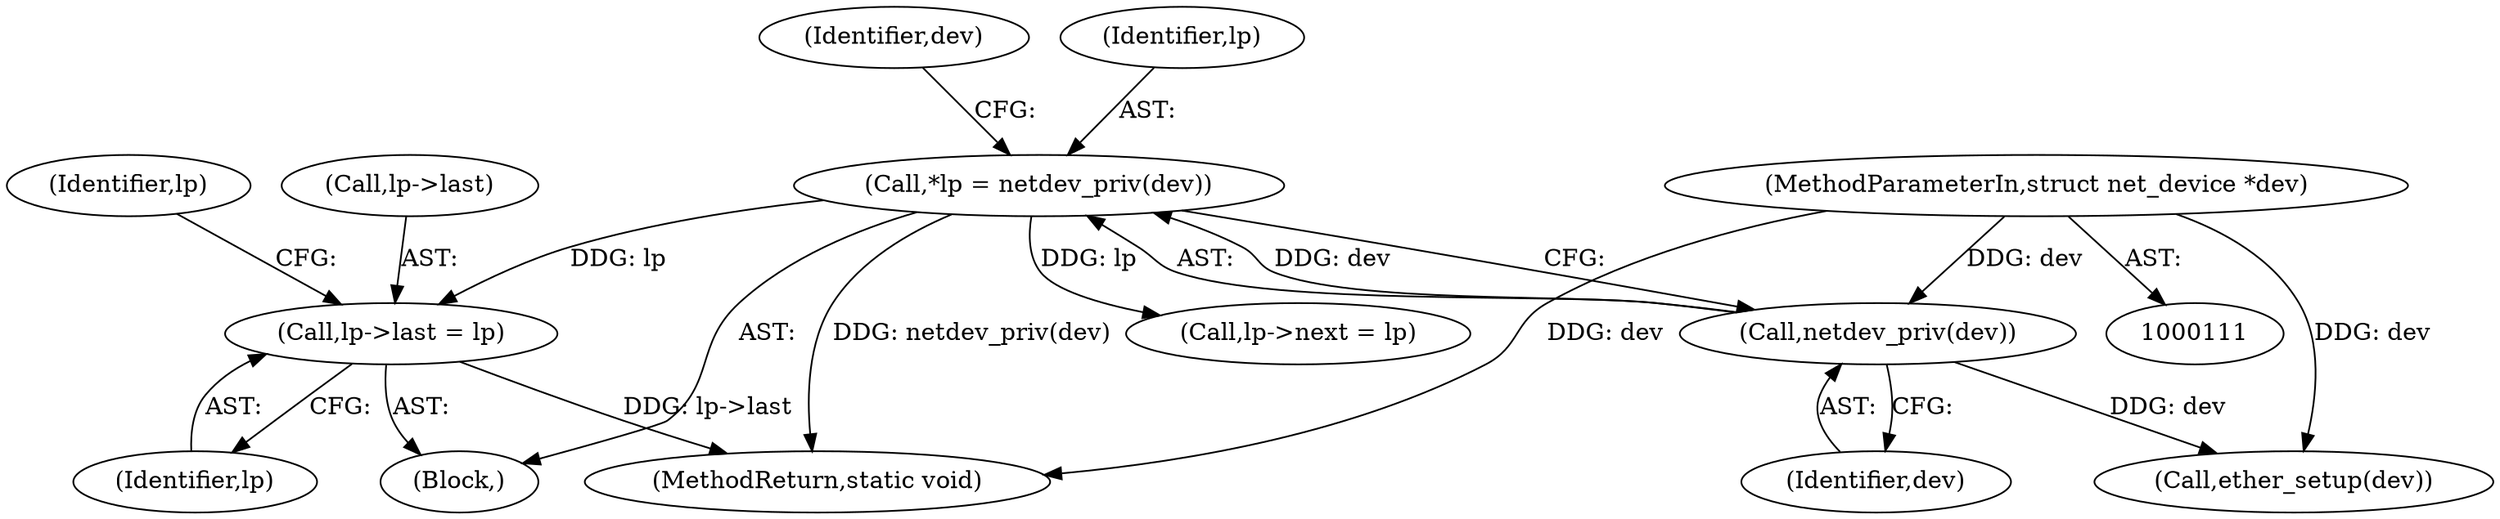 digraph "0_linux_550fd08c2cebad61c548def135f67aba284c6162@pointer" {
"1000159" [label="(Call,lp->last = lp)"];
"1000115" [label="(Call,*lp = netdev_priv(dev))"];
"1000117" [label="(Call,netdev_priv(dev))"];
"1000112" [label="(MethodParameterIn,struct net_device *dev)"];
"1000118" [label="(Identifier,dev)"];
"1000159" [label="(Call,lp->last = lp)"];
"1000113" [label="(Block,)"];
"1000115" [label="(Call,*lp = netdev_priv(dev))"];
"1000120" [label="(Identifier,dev)"];
"1000117" [label="(Call,netdev_priv(dev))"];
"1000164" [label="(Call,lp->next = lp)"];
"1000163" [label="(Identifier,lp)"];
"1000119" [label="(Call,ether_setup(dev))"];
"1000160" [label="(Call,lp->last)"];
"1000288" [label="(MethodReturn,static void)"];
"1000166" [label="(Identifier,lp)"];
"1000112" [label="(MethodParameterIn,struct net_device *dev)"];
"1000116" [label="(Identifier,lp)"];
"1000159" -> "1000113"  [label="AST: "];
"1000159" -> "1000163"  [label="CFG: "];
"1000160" -> "1000159"  [label="AST: "];
"1000163" -> "1000159"  [label="AST: "];
"1000166" -> "1000159"  [label="CFG: "];
"1000159" -> "1000288"  [label="DDG: lp->last"];
"1000115" -> "1000159"  [label="DDG: lp"];
"1000115" -> "1000113"  [label="AST: "];
"1000115" -> "1000117"  [label="CFG: "];
"1000116" -> "1000115"  [label="AST: "];
"1000117" -> "1000115"  [label="AST: "];
"1000120" -> "1000115"  [label="CFG: "];
"1000115" -> "1000288"  [label="DDG: netdev_priv(dev)"];
"1000117" -> "1000115"  [label="DDG: dev"];
"1000115" -> "1000164"  [label="DDG: lp"];
"1000117" -> "1000118"  [label="CFG: "];
"1000118" -> "1000117"  [label="AST: "];
"1000112" -> "1000117"  [label="DDG: dev"];
"1000117" -> "1000119"  [label="DDG: dev"];
"1000112" -> "1000111"  [label="AST: "];
"1000112" -> "1000288"  [label="DDG: dev"];
"1000112" -> "1000119"  [label="DDG: dev"];
}
